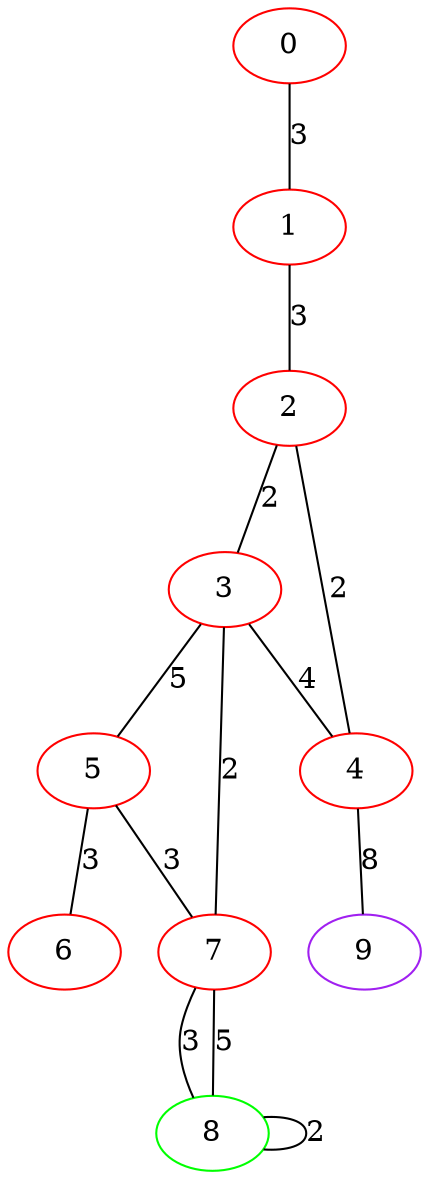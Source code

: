 graph "" {
0 [color=red, weight=1];
1 [color=red, weight=1];
2 [color=red, weight=1];
3 [color=red, weight=1];
4 [color=red, weight=1];
5 [color=red, weight=1];
6 [color=red, weight=1];
7 [color=red, weight=1];
8 [color=green, weight=2];
9 [color=purple, weight=4];
0 -- 1  [key=0, label=3];
1 -- 2  [key=0, label=3];
2 -- 3  [key=0, label=2];
2 -- 4  [key=0, label=2];
3 -- 4  [key=0, label=4];
3 -- 5  [key=0, label=5];
3 -- 7  [key=0, label=2];
4 -- 9  [key=0, label=8];
5 -- 6  [key=0, label=3];
5 -- 7  [key=0, label=3];
7 -- 8  [key=0, label=3];
7 -- 8  [key=1, label=5];
8 -- 8  [key=0, label=2];
}
